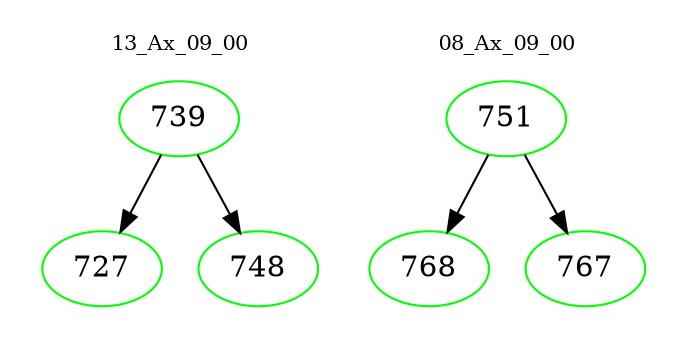 digraph{
subgraph cluster_0 {
color = white
label = "13_Ax_09_00";
fontsize=10;
T0_739 [label="739", color="green"]
T0_739 -> T0_727 [color="black"]
T0_727 [label="727", color="green"]
T0_739 -> T0_748 [color="black"]
T0_748 [label="748", color="green"]
}
subgraph cluster_1 {
color = white
label = "08_Ax_09_00";
fontsize=10;
T1_751 [label="751", color="green"]
T1_751 -> T1_768 [color="black"]
T1_768 [label="768", color="green"]
T1_751 -> T1_767 [color="black"]
T1_767 [label="767", color="green"]
}
}
